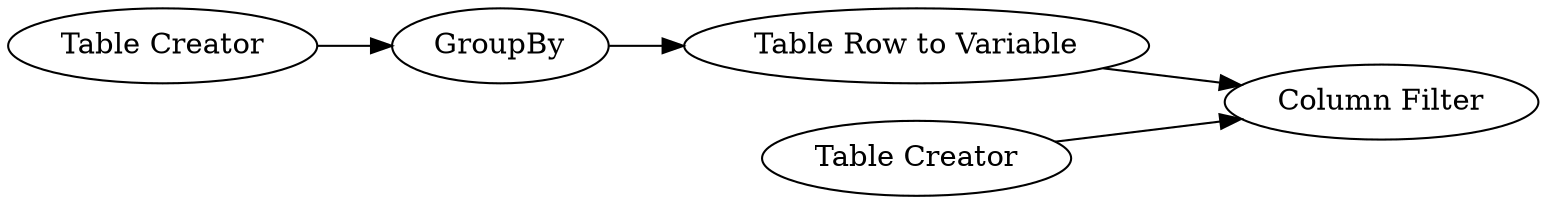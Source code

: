 digraph {
	32 [label="Table Creator"]
	33 [label=GroupBy]
	34 [label="Table Creator"]
	35 [label="Table Row to Variable"]
	36 [label="Column Filter"]
	32 -> 33
	33 -> 35
	34 -> 36
	35 -> 36
	rankdir=LR
}
